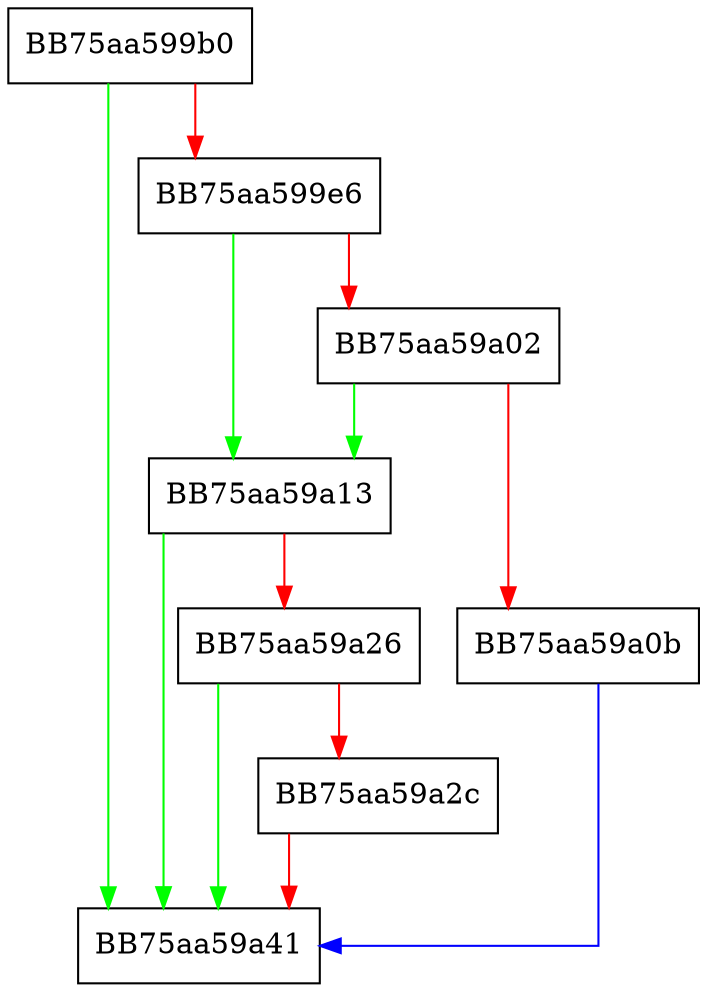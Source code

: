 digraph RetrieveOEP {
  node [shape="box"];
  graph [splines=ortho];
  BB75aa599b0 -> BB75aa59a41 [color="green"];
  BB75aa599b0 -> BB75aa599e6 [color="red"];
  BB75aa599e6 -> BB75aa59a13 [color="green"];
  BB75aa599e6 -> BB75aa59a02 [color="red"];
  BB75aa59a02 -> BB75aa59a13 [color="green"];
  BB75aa59a02 -> BB75aa59a0b [color="red"];
  BB75aa59a0b -> BB75aa59a41 [color="blue"];
  BB75aa59a13 -> BB75aa59a41 [color="green"];
  BB75aa59a13 -> BB75aa59a26 [color="red"];
  BB75aa59a26 -> BB75aa59a41 [color="green"];
  BB75aa59a26 -> BB75aa59a2c [color="red"];
  BB75aa59a2c -> BB75aa59a41 [color="red"];
}